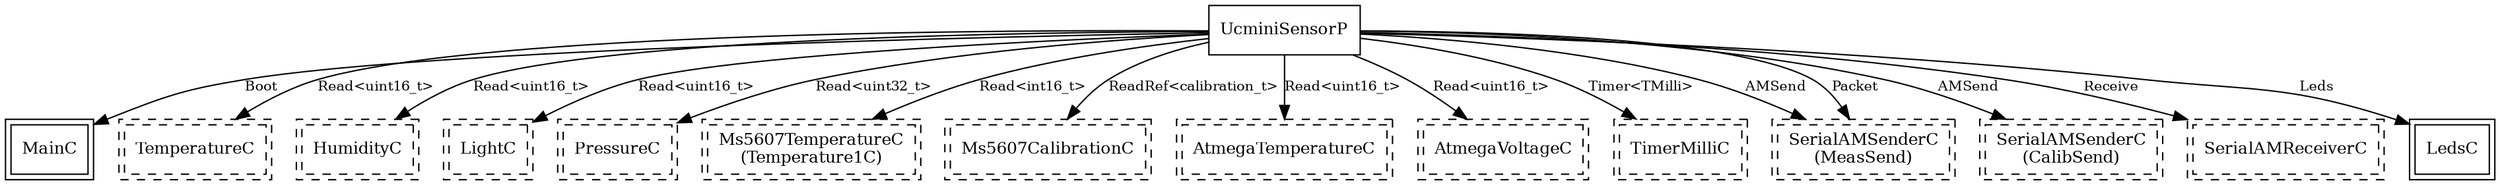 digraph "UcminiSensorC" {
  "UcminiSensorP" [fontsize=12, shape=box, URL="../chtml/UcminiSensorP.html"];
  "MainC" [fontsize=12, shape=box,peripheries=2, URL="../chtml/tos.system.MainC.html"];
  "UcminiSensorP" [fontsize=12, shape=box, URL="../chtml/UcminiSensorP.html"];
  "UcminiSensorC.TemperatureC" [fontsize=12, shape=box,peripheries=2, style=dashed, label="TemperatureC", URL="../chtml/tos.platforms.ucmini.chips.sht21.TemperatureC.html"];
  "UcminiSensorP" [fontsize=12, shape=box, URL="../chtml/UcminiSensorP.html"];
  "UcminiSensorC.HumidityC" [fontsize=12, shape=box,peripheries=2, style=dashed, label="HumidityC", URL="../chtml/tos.platforms.ucmini.chips.sht21.HumidityC.html"];
  "UcminiSensorP" [fontsize=12, shape=box, URL="../chtml/UcminiSensorP.html"];
  "UcminiSensorC.LightC" [fontsize=12, shape=box,peripheries=2, style=dashed, label="LightC", URL="../chtml/tos.platforms.ucmini.chips.bh1750fvi.LightC.html"];
  "UcminiSensorP" [fontsize=12, shape=box, URL="../chtml/UcminiSensorP.html"];
  "UcminiSensorC.PressureC" [fontsize=12, shape=box,peripheries=2, style=dashed, label="PressureC", URL="../chtml/tos.platforms.ucmini.chips.ms5607.PressureC.html"];
  "UcminiSensorP" [fontsize=12, shape=box, URL="../chtml/UcminiSensorP.html"];
  "UcminiSensorC.Temperature1C" [fontsize=12, shape=box,peripheries=2, style=dashed, label="Ms5607TemperatureC\n(Temperature1C)", URL="../chtml/tos.chips.ms5607.Ms5607TemperatureC.html"];
  "UcminiSensorP" [fontsize=12, shape=box, URL="../chtml/UcminiSensorP.html"];
  "UcminiSensorC.Ms5607CalibrationC" [fontsize=12, shape=box,peripheries=2, style=dashed, label="Ms5607CalibrationC", URL="../chtml/tos.chips.ms5607.Ms5607CalibrationC.html"];
  "UcminiSensorP" [fontsize=12, shape=box, URL="../chtml/UcminiSensorP.html"];
  "UcminiSensorC.AtmegaTemperatureC" [fontsize=12, shape=box,peripheries=2, style=dashed, label="AtmegaTemperatureC", URL="../chtml/tos.chips.atm128rfa1.sensors.AtmegaTemperatureC.html"];
  "UcminiSensorP" [fontsize=12, shape=box, URL="../chtml/UcminiSensorP.html"];
  "UcminiSensorC.AtmegaVoltageC" [fontsize=12, shape=box,peripheries=2, style=dashed, label="AtmegaVoltageC", URL="../chtml/tos.chips.atm128rfa1.sensors.AtmegaVoltageC.html"];
  "UcminiSensorP" [fontsize=12, shape=box, URL="../chtml/UcminiSensorP.html"];
  "UcminiSensorC.TimerMilliC" [fontsize=12, shape=box,peripheries=2, style=dashed, label="TimerMilliC", URL="../chtml/tos.system.TimerMilliC.html"];
  "UcminiSensorP" [fontsize=12, shape=box, URL="../chtml/UcminiSensorP.html"];
  "UcminiSensorC.MeasSend" [fontsize=12, shape=box,peripheries=2, style=dashed, label="SerialAMSenderC\n(MeasSend)", URL="../chtml/tos.lib.serial.SerialAMSenderC.html"];
  "UcminiSensorP" [fontsize=12, shape=box, URL="../chtml/UcminiSensorP.html"];
  "UcminiSensorC.CalibSend" [fontsize=12, shape=box,peripheries=2, style=dashed, label="SerialAMSenderC\n(CalibSend)", URL="../chtml/tos.lib.serial.SerialAMSenderC.html"];
  "UcminiSensorP" [fontsize=12, shape=box, URL="../chtml/UcminiSensorP.html"];
  "UcminiSensorC.SerialAMReceiverC" [fontsize=12, shape=box,peripheries=2, style=dashed, label="SerialAMReceiverC", URL="../chtml/tos.lib.serial.SerialAMReceiverC.html"];
  "UcminiSensorP" [fontsize=12, shape=box, URL="../chtml/UcminiSensorP.html"];
  "UcminiSensorC.MeasSend" [fontsize=12, shape=box,peripheries=2, style=dashed, label="SerialAMSenderC\n(MeasSend)", URL="../chtml/tos.lib.serial.SerialAMSenderC.html"];
  "UcminiSensorP" [fontsize=12, shape=box, URL="../chtml/UcminiSensorP.html"];
  "LedsC" [fontsize=12, shape=box,peripheries=2, URL="../chtml/tos.platforms.ucmini.LedsC.html"];
  "UcminiSensorP" -> "MainC" [label="Boot", URL="../ihtml/tos.interfaces.Boot.html", fontsize=10];
  "UcminiSensorP" -> "UcminiSensorC.TemperatureC" [label="Read<uint16_t>", URL="../ihtml/tos.interfaces.Read.html", fontsize=10];
  "UcminiSensorP" -> "UcminiSensorC.HumidityC" [label="Read<uint16_t>", URL="../ihtml/tos.interfaces.Read.html", fontsize=10];
  "UcminiSensorP" -> "UcminiSensorC.LightC" [label="Read<uint16_t>", URL="../ihtml/tos.interfaces.Read.html", fontsize=10];
  "UcminiSensorP" -> "UcminiSensorC.PressureC" [label="Read<uint32_t>", URL="../ihtml/tos.interfaces.Read.html", fontsize=10];
  "UcminiSensorP" -> "UcminiSensorC.Temperature1C" [label="Read<int16_t>", URL="../ihtml/tos.interfaces.Read.html", fontsize=10];
  "UcminiSensorP" -> "UcminiSensorC.Ms5607CalibrationC" [label="ReadRef<calibration_t>", URL="../ihtml/tos.interfaces.ReadRef.html", fontsize=10];
  "UcminiSensorP" -> "UcminiSensorC.AtmegaTemperatureC" [label="Read<uint16_t>", URL="../ihtml/tos.interfaces.Read.html", fontsize=10];
  "UcminiSensorP" -> "UcminiSensorC.AtmegaVoltageC" [label="Read<uint16_t>", URL="../ihtml/tos.interfaces.Read.html", fontsize=10];
  "UcminiSensorP" -> "UcminiSensorC.TimerMilliC" [label="Timer<TMilli>", URL="../ihtml/tos.lib.timer.Timer.html", fontsize=10];
  "UcminiSensorP" -> "UcminiSensorC.MeasSend" [label="AMSend", URL="../ihtml/tos.interfaces.AMSend.html", fontsize=10];
  "UcminiSensorP" -> "UcminiSensorC.CalibSend" [label="AMSend", URL="../ihtml/tos.interfaces.AMSend.html", fontsize=10];
  "UcminiSensorP" -> "UcminiSensorC.SerialAMReceiverC" [label="Receive", URL="../ihtml/tos.interfaces.Receive.html", fontsize=10];
  "UcminiSensorP" -> "UcminiSensorC.MeasSend" [label="Packet", URL="../ihtml/tos.interfaces.Packet.html", fontsize=10];
  "UcminiSensorP" -> "LedsC" [label="Leds", URL="../ihtml/tos.platforms.ucmini.Leds.html", fontsize=10];
}
